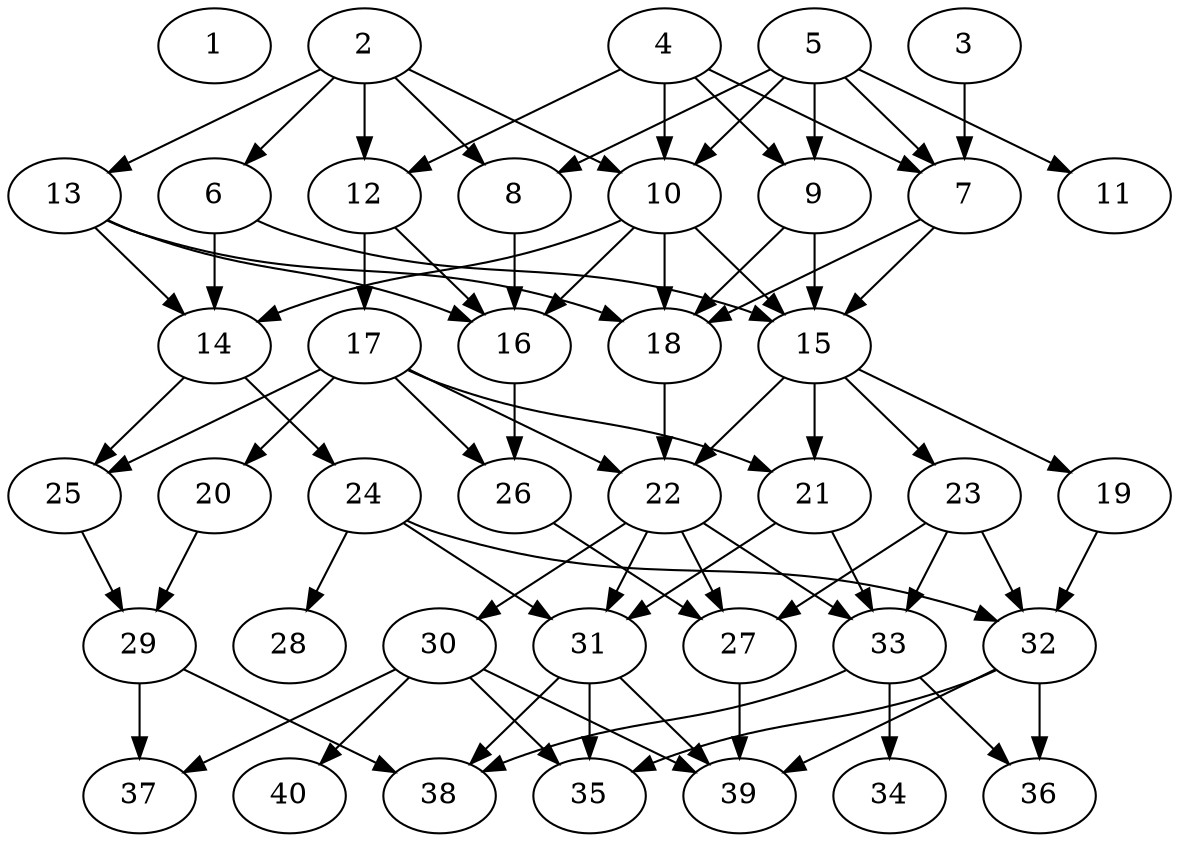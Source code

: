 // DAG automatically generated by daggen at Tue Aug  6 16:28:35 2019
// ./daggen --dot -n 40 --ccr 0.5 --fat 0.5 --regular 0.5 --density 0.5 --mindata 5242880 --maxdata 52428800 
digraph G {
  1 [size="23588864", alpha="0.14", expect_size="11794432"] 
  2 [size="38928384", alpha="0.17", expect_size="19464192"] 
  2 -> 6 [size ="19464192"]
  2 -> 8 [size ="19464192"]
  2 -> 10 [size ="19464192"]
  2 -> 12 [size ="19464192"]
  2 -> 13 [size ="19464192"]
  3 [size="21774336", alpha="0.11", expect_size="10887168"] 
  3 -> 7 [size ="10887168"]
  4 [size="61681664", alpha="0.15", expect_size="30840832"] 
  4 -> 7 [size ="30840832"]
  4 -> 9 [size ="30840832"]
  4 -> 10 [size ="30840832"]
  4 -> 12 [size ="30840832"]
  5 [size="38299648", alpha="0.03", expect_size="19149824"] 
  5 -> 7 [size ="19149824"]
  5 -> 8 [size ="19149824"]
  5 -> 9 [size ="19149824"]
  5 -> 10 [size ="19149824"]
  5 -> 11 [size ="19149824"]
  6 [size="75943936", alpha="0.14", expect_size="37971968"] 
  6 -> 14 [size ="37971968"]
  6 -> 15 [size ="37971968"]
  7 [size="81571840", alpha="0.17", expect_size="40785920"] 
  7 -> 15 [size ="40785920"]
  7 -> 18 [size ="40785920"]
  8 [size="88637440", alpha="0.12", expect_size="44318720"] 
  8 -> 16 [size ="44318720"]
  9 [size="59463680", alpha="0.09", expect_size="29731840"] 
  9 -> 15 [size ="29731840"]
  9 -> 18 [size ="29731840"]
  10 [size="10960896", alpha="0.05", expect_size="5480448"] 
  10 -> 14 [size ="5480448"]
  10 -> 15 [size ="5480448"]
  10 -> 16 [size ="5480448"]
  10 -> 18 [size ="5480448"]
  11 [size="94359552", alpha="0.11", expect_size="47179776"] 
  12 [size="67643392", alpha="0.08", expect_size="33821696"] 
  12 -> 16 [size ="33821696"]
  12 -> 17 [size ="33821696"]
  13 [size="55148544", alpha="0.17", expect_size="27574272"] 
  13 -> 14 [size ="27574272"]
  13 -> 16 [size ="27574272"]
  13 -> 18 [size ="27574272"]
  14 [size="15034368", alpha="0.19", expect_size="7517184"] 
  14 -> 24 [size ="7517184"]
  14 -> 25 [size ="7517184"]
  15 [size="85153792", alpha="0.12", expect_size="42576896"] 
  15 -> 19 [size ="42576896"]
  15 -> 21 [size ="42576896"]
  15 -> 22 [size ="42576896"]
  15 -> 23 [size ="42576896"]
  16 [size="99217408", alpha="0.12", expect_size="49608704"] 
  16 -> 26 [size ="49608704"]
  17 [size="72022016", alpha="0.03", expect_size="36011008"] 
  17 -> 20 [size ="36011008"]
  17 -> 21 [size ="36011008"]
  17 -> 22 [size ="36011008"]
  17 -> 25 [size ="36011008"]
  17 -> 26 [size ="36011008"]
  18 [size="58851328", alpha="0.10", expect_size="29425664"] 
  18 -> 22 [size ="29425664"]
  19 [size="21841920", alpha="0.07", expect_size="10920960"] 
  19 -> 32 [size ="10920960"]
  20 [size="64921600", alpha="0.02", expect_size="32460800"] 
  20 -> 29 [size ="32460800"]
  21 [size="87517184", alpha="0.20", expect_size="43758592"] 
  21 -> 31 [size ="43758592"]
  21 -> 33 [size ="43758592"]
  22 [size="44877824", alpha="0.04", expect_size="22438912"] 
  22 -> 27 [size ="22438912"]
  22 -> 30 [size ="22438912"]
  22 -> 31 [size ="22438912"]
  22 -> 33 [size ="22438912"]
  23 [size="80934912", alpha="0.10", expect_size="40467456"] 
  23 -> 27 [size ="40467456"]
  23 -> 32 [size ="40467456"]
  23 -> 33 [size ="40467456"]
  24 [size="65599488", alpha="0.08", expect_size="32799744"] 
  24 -> 28 [size ="32799744"]
  24 -> 31 [size ="32799744"]
  24 -> 32 [size ="32799744"]
  25 [size="61403136", alpha="0.11", expect_size="30701568"] 
  25 -> 29 [size ="30701568"]
  26 [size="22827008", alpha="0.08", expect_size="11413504"] 
  26 -> 27 [size ="11413504"]
  27 [size="77844480", alpha="0.00", expect_size="38922240"] 
  27 -> 39 [size ="38922240"]
  28 [size="91244544", alpha="0.09", expect_size="45622272"] 
  29 [size="45049856", alpha="0.08", expect_size="22524928"] 
  29 -> 37 [size ="22524928"]
  29 -> 38 [size ="22524928"]
  30 [size="76652544", alpha="0.07", expect_size="38326272"] 
  30 -> 35 [size ="38326272"]
  30 -> 37 [size ="38326272"]
  30 -> 39 [size ="38326272"]
  30 -> 40 [size ="38326272"]
  31 [size="85817344", alpha="0.04", expect_size="42908672"] 
  31 -> 35 [size ="42908672"]
  31 -> 38 [size ="42908672"]
  31 -> 39 [size ="42908672"]
  32 [size="85649408", alpha="0.13", expect_size="42824704"] 
  32 -> 35 [size ="42824704"]
  32 -> 36 [size ="42824704"]
  32 -> 39 [size ="42824704"]
  33 [size="104595456", alpha="0.12", expect_size="52297728"] 
  33 -> 34 [size ="52297728"]
  33 -> 36 [size ="52297728"]
  33 -> 38 [size ="52297728"]
  34 [size="59568128", alpha="0.11", expect_size="29784064"] 
  35 [size="96139264", alpha="0.06", expect_size="48069632"] 
  36 [size="53377024", alpha="0.00", expect_size="26688512"] 
  37 [size="91113472", alpha="0.08", expect_size="45556736"] 
  38 [size="91691008", alpha="0.05", expect_size="45845504"] 
  39 [size="38889472", alpha="0.05", expect_size="19444736"] 
  40 [size="76058624", alpha="0.16", expect_size="38029312"] 
}
